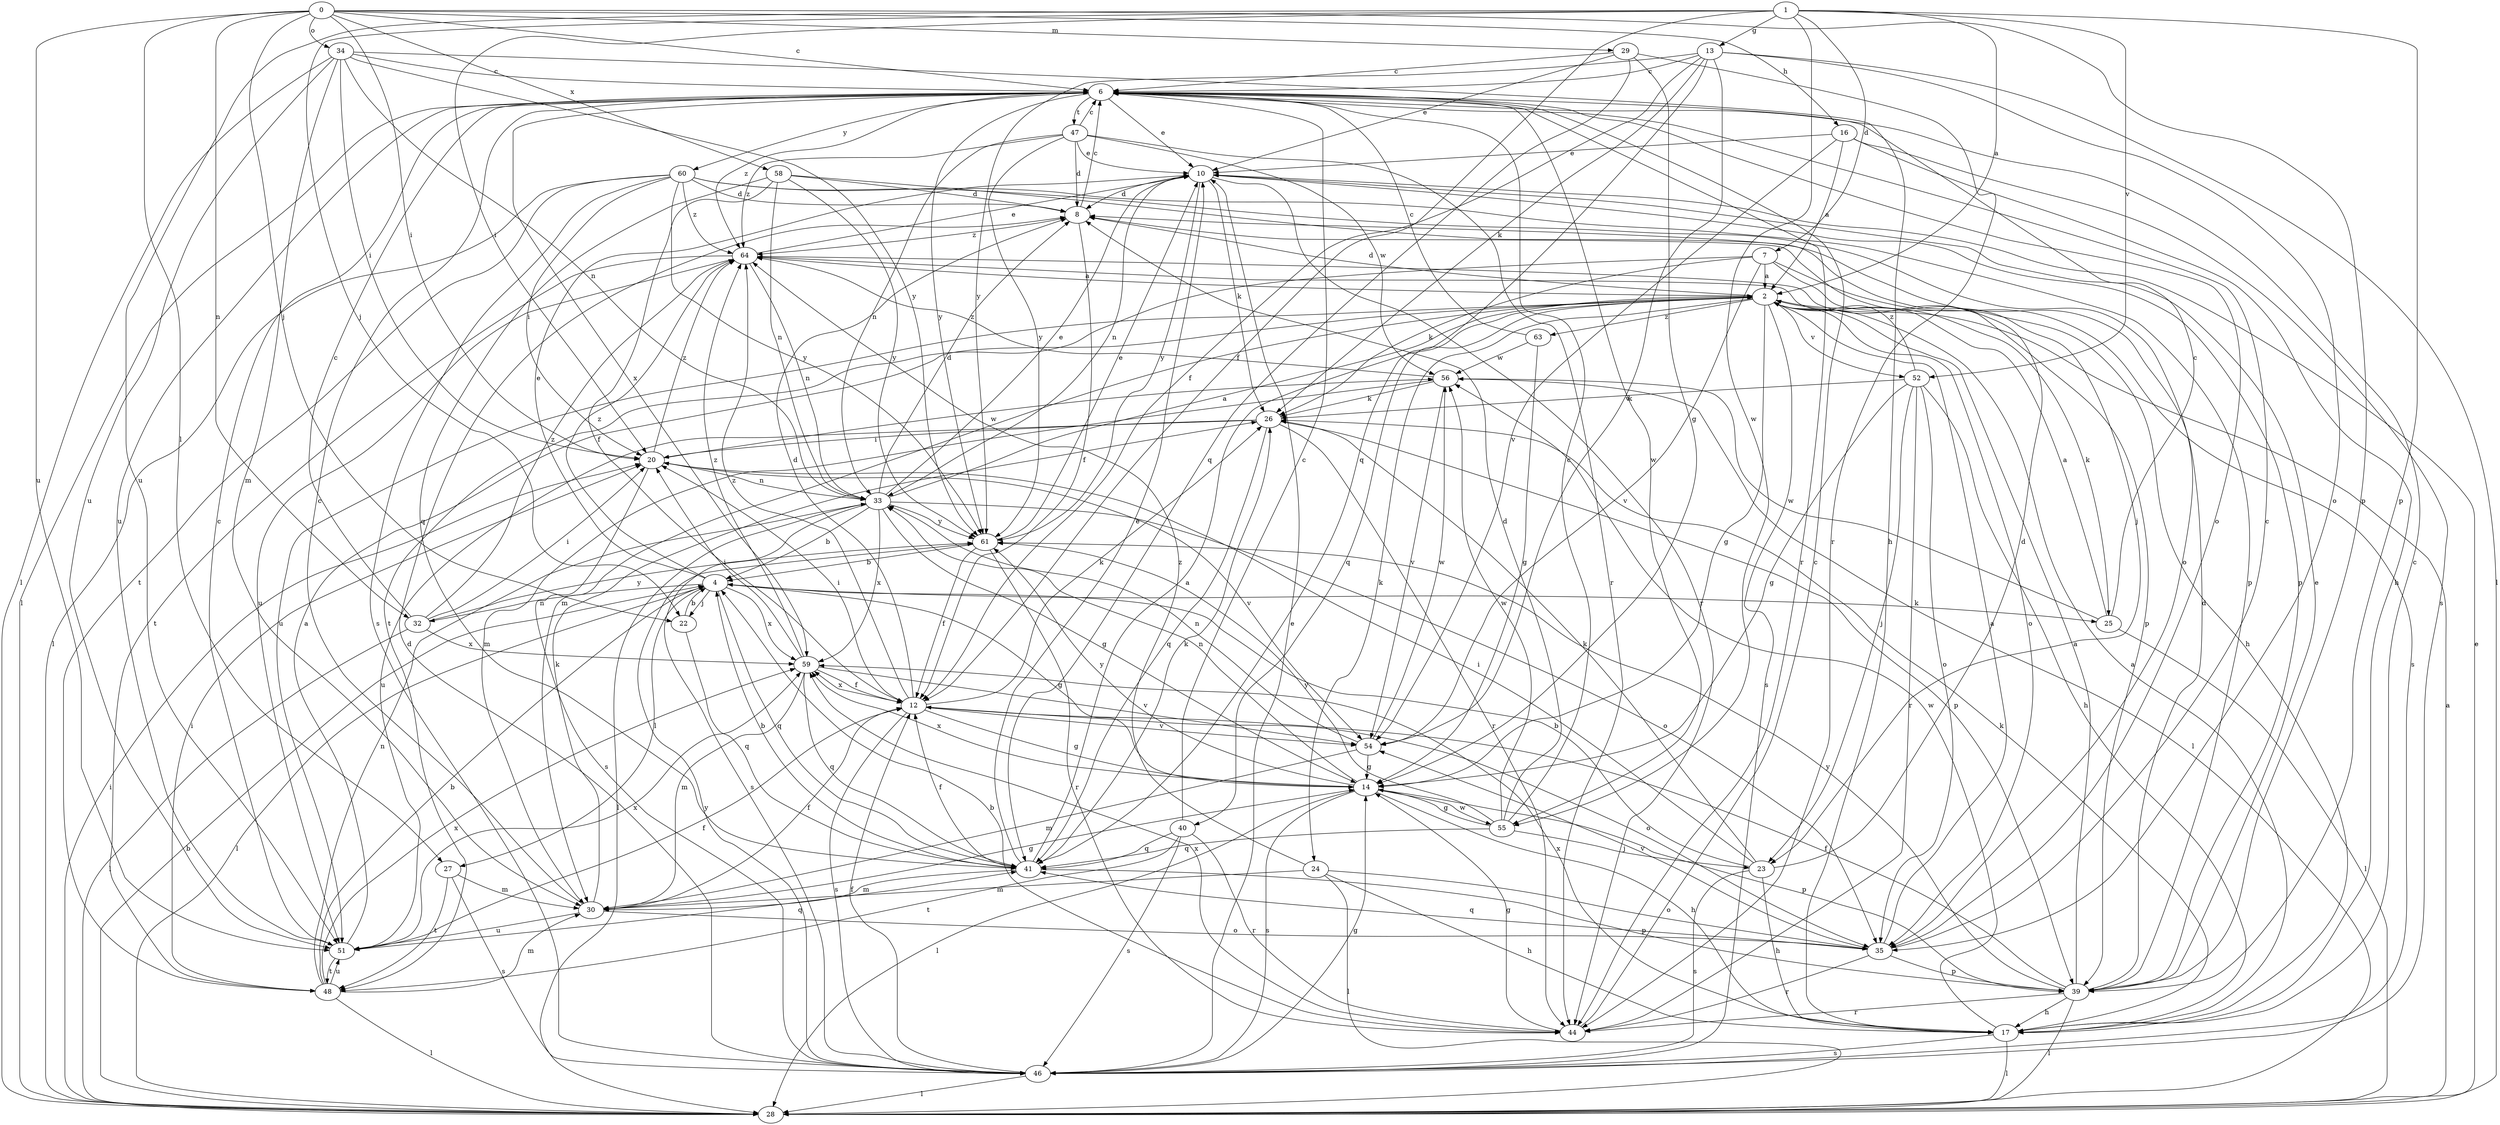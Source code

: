 strict digraph  {
0;
1;
2;
4;
6;
7;
8;
10;
12;
13;
14;
16;
17;
20;
22;
23;
24;
25;
26;
27;
28;
29;
30;
32;
33;
34;
35;
39;
40;
41;
44;
46;
47;
48;
51;
52;
54;
55;
56;
58;
59;
60;
61;
63;
64;
0 -> 6  [label=c];
0 -> 16  [label=h];
0 -> 20  [label=i];
0 -> 22  [label=j];
0 -> 27  [label=l];
0 -> 29  [label=m];
0 -> 32  [label=n];
0 -> 34  [label=o];
0 -> 39  [label=p];
0 -> 51  [label=u];
0 -> 58  [label=x];
1 -> 2  [label=a];
1 -> 7  [label=d];
1 -> 12  [label=f];
1 -> 13  [label=g];
1 -> 20  [label=i];
1 -> 22  [label=j];
1 -> 39  [label=p];
1 -> 51  [label=u];
1 -> 52  [label=v];
1 -> 55  [label=w];
2 -> 8  [label=d];
2 -> 14  [label=g];
2 -> 24  [label=k];
2 -> 25  [label=k];
2 -> 30  [label=m];
2 -> 35  [label=o];
2 -> 40  [label=q];
2 -> 46  [label=s];
2 -> 51  [label=u];
2 -> 52  [label=v];
2 -> 63  [label=z];
4 -> 10  [label=e];
4 -> 14  [label=g];
4 -> 22  [label=j];
4 -> 25  [label=k];
4 -> 27  [label=l];
4 -> 28  [label=l];
4 -> 32  [label=n];
4 -> 41  [label=q];
4 -> 59  [label=x];
4 -> 64  [label=z];
6 -> 10  [label=e];
6 -> 28  [label=l];
6 -> 35  [label=o];
6 -> 44  [label=r];
6 -> 47  [label=t];
6 -> 51  [label=u];
6 -> 55  [label=w];
6 -> 59  [label=x];
6 -> 60  [label=y];
6 -> 61  [label=y];
6 -> 64  [label=z];
7 -> 2  [label=a];
7 -> 17  [label=h];
7 -> 26  [label=k];
7 -> 46  [label=s];
7 -> 48  [label=t];
7 -> 54  [label=v];
8 -> 6  [label=c];
8 -> 12  [label=f];
8 -> 64  [label=z];
10 -> 8  [label=d];
10 -> 26  [label=k];
10 -> 33  [label=n];
10 -> 39  [label=p];
10 -> 44  [label=r];
10 -> 61  [label=y];
12 -> 8  [label=d];
12 -> 14  [label=g];
12 -> 20  [label=i];
12 -> 26  [label=k];
12 -> 35  [label=o];
12 -> 46  [label=s];
12 -> 54  [label=v];
12 -> 59  [label=x];
12 -> 64  [label=z];
13 -> 6  [label=c];
13 -> 12  [label=f];
13 -> 26  [label=k];
13 -> 28  [label=l];
13 -> 35  [label=o];
13 -> 41  [label=q];
13 -> 54  [label=v];
13 -> 61  [label=y];
14 -> 17  [label=h];
14 -> 28  [label=l];
14 -> 33  [label=n];
14 -> 39  [label=p];
14 -> 46  [label=s];
14 -> 55  [label=w];
14 -> 59  [label=x];
14 -> 61  [label=y];
16 -> 2  [label=a];
16 -> 10  [label=e];
16 -> 17  [label=h];
16 -> 46  [label=s];
16 -> 54  [label=v];
17 -> 2  [label=a];
17 -> 6  [label=c];
17 -> 26  [label=k];
17 -> 28  [label=l];
17 -> 46  [label=s];
17 -> 56  [label=w];
17 -> 59  [label=x];
20 -> 33  [label=n];
20 -> 46  [label=s];
20 -> 54  [label=v];
20 -> 56  [label=w];
20 -> 64  [label=z];
22 -> 4  [label=b];
22 -> 41  [label=q];
23 -> 4  [label=b];
23 -> 8  [label=d];
23 -> 17  [label=h];
23 -> 20  [label=i];
23 -> 26  [label=k];
23 -> 46  [label=s];
24 -> 17  [label=h];
24 -> 28  [label=l];
24 -> 30  [label=m];
24 -> 35  [label=o];
24 -> 64  [label=z];
25 -> 2  [label=a];
25 -> 6  [label=c];
25 -> 28  [label=l];
25 -> 56  [label=w];
26 -> 20  [label=i];
26 -> 39  [label=p];
26 -> 41  [label=q];
26 -> 44  [label=r];
26 -> 51  [label=u];
27 -> 30  [label=m];
27 -> 46  [label=s];
27 -> 48  [label=t];
28 -> 2  [label=a];
28 -> 4  [label=b];
28 -> 10  [label=e];
28 -> 20  [label=i];
29 -> 6  [label=c];
29 -> 10  [label=e];
29 -> 14  [label=g];
29 -> 41  [label=q];
29 -> 44  [label=r];
30 -> 6  [label=c];
30 -> 12  [label=f];
30 -> 14  [label=g];
30 -> 26  [label=k];
30 -> 35  [label=o];
30 -> 51  [label=u];
32 -> 6  [label=c];
32 -> 20  [label=i];
32 -> 28  [label=l];
32 -> 59  [label=x];
32 -> 61  [label=y];
32 -> 64  [label=z];
33 -> 2  [label=a];
33 -> 4  [label=b];
33 -> 8  [label=d];
33 -> 10  [label=e];
33 -> 14  [label=g];
33 -> 28  [label=l];
33 -> 35  [label=o];
33 -> 46  [label=s];
33 -> 59  [label=x];
33 -> 61  [label=y];
34 -> 6  [label=c];
34 -> 17  [label=h];
34 -> 20  [label=i];
34 -> 28  [label=l];
34 -> 30  [label=m];
34 -> 33  [label=n];
34 -> 51  [label=u];
34 -> 61  [label=y];
35 -> 2  [label=a];
35 -> 6  [label=c];
35 -> 39  [label=p];
35 -> 41  [label=q];
35 -> 44  [label=r];
35 -> 54  [label=v];
39 -> 2  [label=a];
39 -> 8  [label=d];
39 -> 10  [label=e];
39 -> 12  [label=f];
39 -> 17  [label=h];
39 -> 28  [label=l];
39 -> 44  [label=r];
39 -> 61  [label=y];
40 -> 6  [label=c];
40 -> 41  [label=q];
40 -> 44  [label=r];
40 -> 46  [label=s];
40 -> 48  [label=t];
41 -> 2  [label=a];
41 -> 4  [label=b];
41 -> 10  [label=e];
41 -> 12  [label=f];
41 -> 26  [label=k];
41 -> 30  [label=m];
41 -> 39  [label=p];
44 -> 4  [label=b];
44 -> 6  [label=c];
44 -> 14  [label=g];
44 -> 59  [label=x];
46 -> 8  [label=d];
46 -> 10  [label=e];
46 -> 12  [label=f];
46 -> 14  [label=g];
46 -> 28  [label=l];
46 -> 61  [label=y];
47 -> 6  [label=c];
47 -> 8  [label=d];
47 -> 10  [label=e];
47 -> 33  [label=n];
47 -> 44  [label=r];
47 -> 56  [label=w];
47 -> 61  [label=y];
47 -> 64  [label=z];
48 -> 4  [label=b];
48 -> 20  [label=i];
48 -> 28  [label=l];
48 -> 30  [label=m];
48 -> 33  [label=n];
48 -> 51  [label=u];
48 -> 59  [label=x];
51 -> 2  [label=a];
51 -> 6  [label=c];
51 -> 12  [label=f];
51 -> 41  [label=q];
51 -> 48  [label=t];
51 -> 59  [label=x];
52 -> 14  [label=g];
52 -> 17  [label=h];
52 -> 23  [label=j];
52 -> 26  [label=k];
52 -> 35  [label=o];
52 -> 44  [label=r];
52 -> 64  [label=z];
54 -> 14  [label=g];
54 -> 30  [label=m];
54 -> 33  [label=n];
54 -> 56  [label=w];
55 -> 6  [label=c];
55 -> 8  [label=d];
55 -> 14  [label=g];
55 -> 23  [label=j];
55 -> 41  [label=q];
55 -> 56  [label=w];
55 -> 61  [label=y];
56 -> 26  [label=k];
56 -> 28  [label=l];
56 -> 30  [label=m];
56 -> 54  [label=v];
56 -> 64  [label=z];
58 -> 8  [label=d];
58 -> 12  [label=f];
58 -> 23  [label=j];
58 -> 33  [label=n];
58 -> 41  [label=q];
58 -> 61  [label=y];
59 -> 12  [label=f];
59 -> 20  [label=i];
59 -> 30  [label=m];
59 -> 41  [label=q];
59 -> 54  [label=v];
59 -> 64  [label=z];
60 -> 8  [label=d];
60 -> 20  [label=i];
60 -> 28  [label=l];
60 -> 35  [label=o];
60 -> 39  [label=p];
60 -> 46  [label=s];
60 -> 48  [label=t];
60 -> 61  [label=y];
60 -> 64  [label=z];
61 -> 4  [label=b];
61 -> 10  [label=e];
61 -> 12  [label=f];
61 -> 44  [label=r];
63 -> 6  [label=c];
63 -> 14  [label=g];
63 -> 56  [label=w];
64 -> 2  [label=a];
64 -> 10  [label=e];
64 -> 33  [label=n];
64 -> 39  [label=p];
64 -> 48  [label=t];
64 -> 51  [label=u];
}
